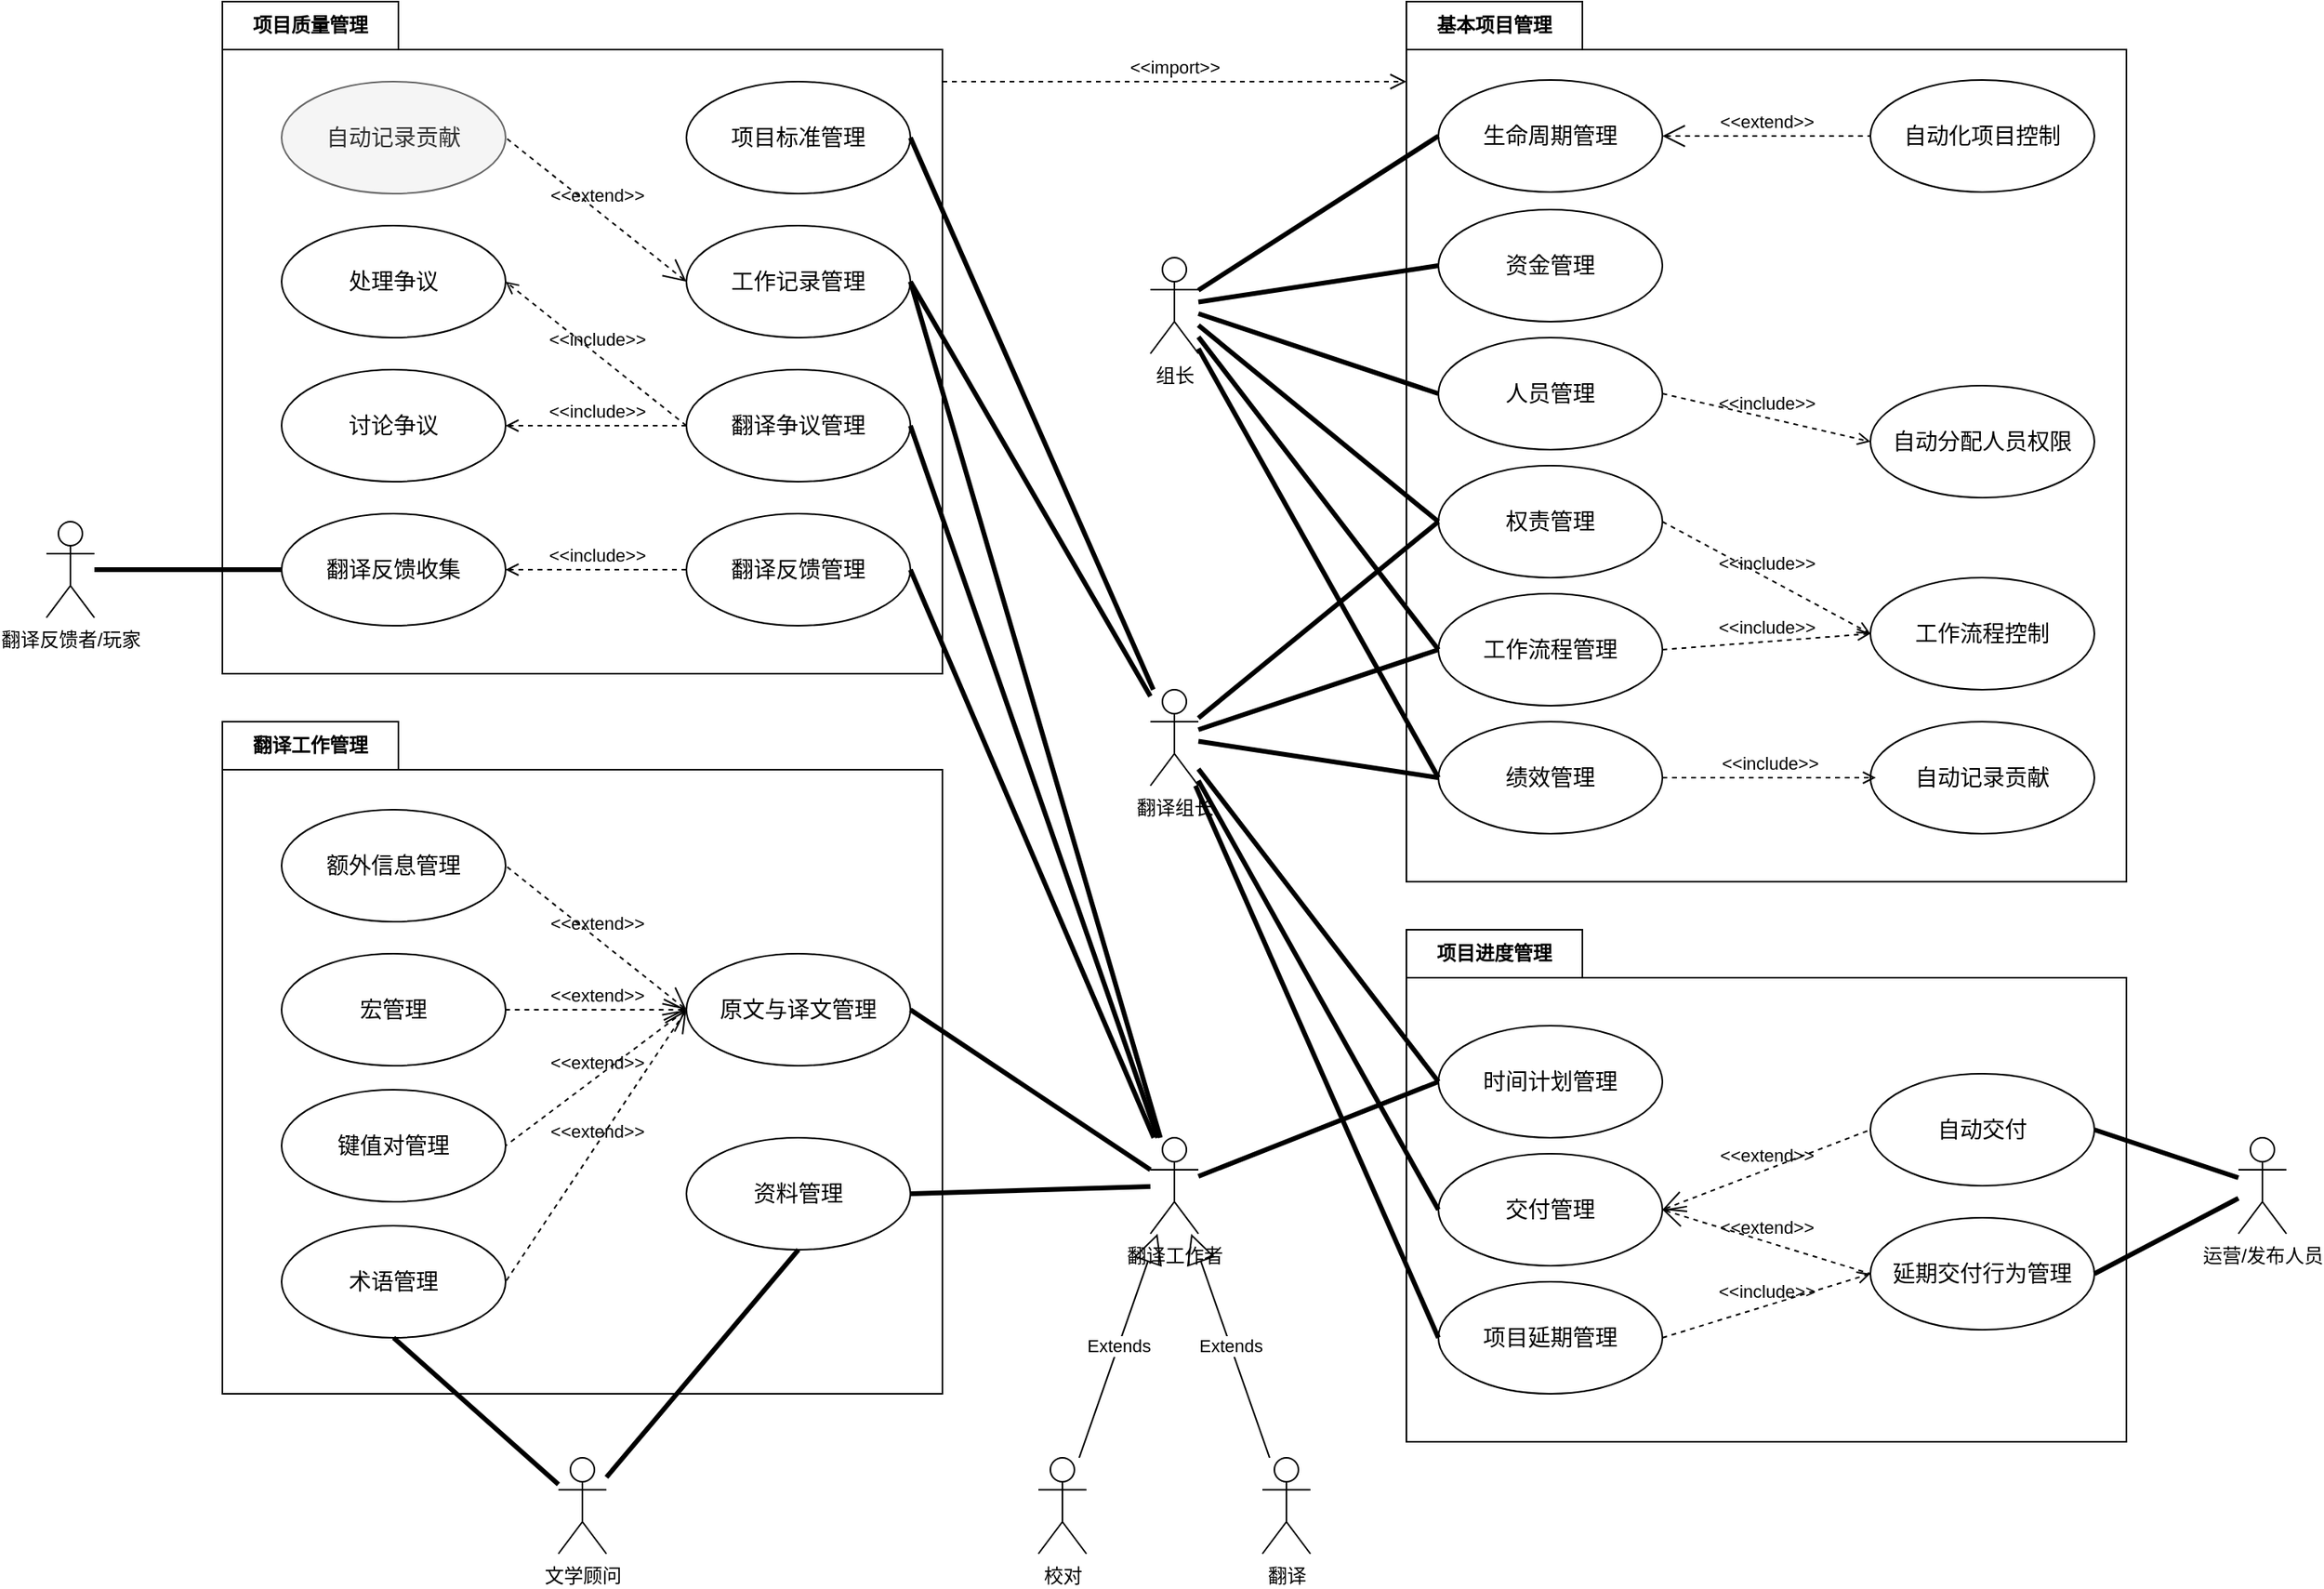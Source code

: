 <mxfile version="24.1.0" type="github">
  <diagram name="第 1 页" id="XMCmuNNpwi6yQyDi8KN_">
    <mxGraphModel dx="3267" dy="1301" grid="1" gridSize="10" guides="1" tooltips="1" connect="1" arrows="1" fold="1" page="1" pageScale="1" pageWidth="827" pageHeight="1169" math="0" shadow="0">
      <root>
        <mxCell id="0" />
        <mxCell id="1" parent="0" />
        <mxCell id="d9nqhnPJKK4CRUgYfxAU-1" value="" style="group" parent="1" vertex="1" connectable="0">
          <mxGeometry x="195" y="80" width="500" height="550" as="geometry" />
        </mxCell>
        <mxCell id="w03qMkmHj91M_tau26hN-21" value="基本项目管理" style="shape=folder;fontStyle=1;tabWidth=110;tabHeight=30;tabPosition=left;html=1;boundedLbl=1;labelInHeader=1;container=0;collapsible=0;whiteSpace=wrap;" parent="d9nqhnPJKK4CRUgYfxAU-1" vertex="1">
          <mxGeometry x="25" width="450" height="550" as="geometry" />
        </mxCell>
        <mxCell id="w03qMkmHj91M_tau26hN-22" value="" style="html=1;strokeColor=none;resizeWidth=1;resizeHeight=1;fillColor=none;part=1;connectable=0;allowArrows=0;deletable=0;whiteSpace=wrap;" parent="d9nqhnPJKK4CRUgYfxAU-1" vertex="1">
          <mxGeometry y="30" width="500" height="441" as="geometry">
            <mxPoint y="30" as="offset" />
          </mxGeometry>
        </mxCell>
        <mxCell id="w03qMkmHj91M_tau26hN-15" value="生命周期管理" style="ellipse;whiteSpace=wrap;html=1;fontSize=14;" parent="d9nqhnPJKK4CRUgYfxAU-1" vertex="1">
          <mxGeometry x="45" y="49" width="140" height="70" as="geometry" />
        </mxCell>
        <mxCell id="w03qMkmHj91M_tau26hN-16" value="工作流程管理" style="ellipse;whiteSpace=wrap;html=1;fontSize=14;" parent="d9nqhnPJKK4CRUgYfxAU-1" vertex="1">
          <mxGeometry x="45" y="370" width="140" height="70" as="geometry" />
        </mxCell>
        <mxCell id="w03qMkmHj91M_tau26hN-17" value="人员管理" style="ellipse;whiteSpace=wrap;html=1;fontSize=14;" parent="d9nqhnPJKK4CRUgYfxAU-1" vertex="1">
          <mxGeometry x="45" y="210" width="140" height="70" as="geometry" />
        </mxCell>
        <mxCell id="w03qMkmHj91M_tau26hN-18" value="权责管理" style="ellipse;whiteSpace=wrap;html=1;fontSize=14;" parent="d9nqhnPJKK4CRUgYfxAU-1" vertex="1">
          <mxGeometry x="45" y="290" width="140" height="70" as="geometry" />
        </mxCell>
        <mxCell id="w03qMkmHj91M_tau26hN-19" value="绩效管理" style="ellipse;whiteSpace=wrap;html=1;fontSize=14;" parent="d9nqhnPJKK4CRUgYfxAU-1" vertex="1">
          <mxGeometry x="45" y="450" width="140" height="70" as="geometry" />
        </mxCell>
        <mxCell id="w03qMkmHj91M_tau26hN-20" value="资金管理" style="ellipse;whiteSpace=wrap;html=1;fontSize=14;" parent="d9nqhnPJKK4CRUgYfxAU-1" vertex="1">
          <mxGeometry x="45" y="130" width="140" height="70" as="geometry" />
        </mxCell>
        <mxCell id="w03qMkmHj91M_tau26hN-41" value="&lt;font style=&quot;font-size: 14px;&quot;&gt;自动分配人员权限&lt;/font&gt;" style="ellipse;whiteSpace=wrap;html=1;" parent="d9nqhnPJKK4CRUgYfxAU-1" vertex="1">
          <mxGeometry x="315" y="240" width="140" height="70" as="geometry" />
        </mxCell>
        <mxCell id="w03qMkmHj91M_tau26hN-42" value="&lt;font style=&quot;font-size: 14px;&quot;&gt;工作流程控制&lt;/font&gt;" style="ellipse;whiteSpace=wrap;html=1;" parent="d9nqhnPJKK4CRUgYfxAU-1" vertex="1">
          <mxGeometry x="315" y="360" width="140" height="70" as="geometry" />
        </mxCell>
        <mxCell id="w03qMkmHj91M_tau26hN-43" value="&lt;font style=&quot;font-size: 14px;&quot;&gt;自动记录贡献&lt;/font&gt;" style="ellipse;whiteSpace=wrap;html=1;" parent="d9nqhnPJKK4CRUgYfxAU-1" vertex="1">
          <mxGeometry x="315" y="450" width="140" height="70" as="geometry" />
        </mxCell>
        <mxCell id="w03qMkmHj91M_tau26hN-45" value="&amp;lt;&amp;lt;include&amp;gt;&amp;gt;" style="html=1;verticalAlign=bottom;labelBackgroundColor=none;endArrow=open;endFill=0;dashed=1;rounded=0;exitX=1;exitY=0.5;exitDx=0;exitDy=0;entryX=0;entryY=0.5;entryDx=0;entryDy=0;" parent="d9nqhnPJKK4CRUgYfxAU-1" source="w03qMkmHj91M_tau26hN-17" target="w03qMkmHj91M_tau26hN-41" edge="1">
          <mxGeometry width="160" relative="1" as="geometry">
            <mxPoint x="225" y="230" as="sourcePoint" />
            <mxPoint x="385" y="230" as="targetPoint" />
          </mxGeometry>
        </mxCell>
        <mxCell id="w03qMkmHj91M_tau26hN-46" value="&amp;lt;&amp;lt;include&amp;gt;&amp;gt;" style="html=1;verticalAlign=bottom;labelBackgroundColor=none;endArrow=open;endFill=0;dashed=1;rounded=0;exitX=1;exitY=0.5;exitDx=0;exitDy=0;entryX=0;entryY=0.5;entryDx=0;entryDy=0;" parent="d9nqhnPJKK4CRUgYfxAU-1" source="w03qMkmHj91M_tau26hN-18" target="w03qMkmHj91M_tau26hN-42" edge="1">
          <mxGeometry width="160" relative="1" as="geometry">
            <mxPoint x="-45" y="530" as="sourcePoint" />
            <mxPoint x="85" y="560" as="targetPoint" />
          </mxGeometry>
        </mxCell>
        <mxCell id="w03qMkmHj91M_tau26hN-47" value="&amp;lt;&amp;lt;include&amp;gt;&amp;gt;" style="html=1;verticalAlign=bottom;labelBackgroundColor=none;endArrow=open;endFill=0;dashed=1;rounded=0;exitX=1;exitY=0.5;exitDx=0;exitDy=0;entryX=0;entryY=0.5;entryDx=0;entryDy=0;" parent="d9nqhnPJKK4CRUgYfxAU-1" source="w03qMkmHj91M_tau26hN-16" target="w03qMkmHj91M_tau26hN-42" edge="1">
          <mxGeometry width="160" relative="1" as="geometry">
            <mxPoint x="185" y="400" as="sourcePoint" />
            <mxPoint x="315" y="400" as="targetPoint" />
          </mxGeometry>
        </mxCell>
        <mxCell id="w03qMkmHj91M_tau26hN-49" value="&amp;lt;&amp;lt;include&amp;gt;&amp;gt;" style="html=1;verticalAlign=bottom;labelBackgroundColor=none;endArrow=open;endFill=0;dashed=1;rounded=0;exitX=1;exitY=0.5;exitDx=0;exitDy=0;entryX=0;entryY=0.5;entryDx=0;entryDy=0;" parent="d9nqhnPJKK4CRUgYfxAU-1" source="w03qMkmHj91M_tau26hN-19" edge="1">
          <mxGeometry width="160" relative="1" as="geometry">
            <mxPoint x="185" y="485" as="sourcePoint" />
            <mxPoint x="318.417" y="485" as="targetPoint" />
          </mxGeometry>
        </mxCell>
        <mxCell id="w03qMkmHj91M_tau26hN-51" value="&lt;font style=&quot;font-size: 14px;&quot;&gt;自动化项目控制&lt;/font&gt;" style="ellipse;whiteSpace=wrap;html=1;" parent="d9nqhnPJKK4CRUgYfxAU-1" vertex="1">
          <mxGeometry x="315" y="49" width="140" height="70" as="geometry" />
        </mxCell>
        <mxCell id="w03qMkmHj91M_tau26hN-52" value="&amp;lt;&amp;lt;extend&amp;gt;&amp;gt;" style="edgeStyle=none;html=1;startArrow=open;endArrow=none;startSize=12;verticalAlign=bottom;dashed=1;labelBackgroundColor=none;rounded=0;entryX=0;entryY=0.5;entryDx=0;entryDy=0;exitX=1;exitY=0.5;exitDx=0;exitDy=0;" parent="d9nqhnPJKK4CRUgYfxAU-1" source="w03qMkmHj91M_tau26hN-15" target="w03qMkmHj91M_tau26hN-51" edge="1">
          <mxGeometry width="160" relative="1" as="geometry">
            <mxPoint x="555" y="120" as="sourcePoint" />
            <mxPoint x="715" y="120" as="targetPoint" />
          </mxGeometry>
        </mxCell>
        <mxCell id="w03qMkmHj91M_tau26hN-1" value="组长" style="shape=umlActor;verticalLabelPosition=bottom;verticalAlign=top;html=1;" parent="1" vertex="1">
          <mxGeometry x="60" y="240" width="30" height="60" as="geometry" />
        </mxCell>
        <mxCell id="w03qMkmHj91M_tau26hN-27" value="" style="endArrow=none;startArrow=none;endFill=0;startFill=0;endSize=8;html=1;verticalAlign=bottom;labelBackgroundColor=none;strokeWidth=3;rounded=0;entryX=0;entryY=0.5;entryDx=0;entryDy=0;" parent="1" source="w03qMkmHj91M_tau26hN-1" target="w03qMkmHj91M_tau26hN-15" edge="1">
          <mxGeometry width="160" relative="1" as="geometry">
            <mxPoint x="70" y="380" as="sourcePoint" />
            <mxPoint x="230" y="380" as="targetPoint" />
          </mxGeometry>
        </mxCell>
        <mxCell id="w03qMkmHj91M_tau26hN-28" value="" style="endArrow=none;startArrow=none;endFill=0;startFill=0;endSize=8;html=1;verticalAlign=bottom;labelBackgroundColor=none;strokeWidth=3;rounded=0;entryX=0;entryY=0.5;entryDx=0;entryDy=0;" parent="1" source="w03qMkmHj91M_tau26hN-1" target="w03qMkmHj91M_tau26hN-16" edge="1">
          <mxGeometry width="160" relative="1" as="geometry">
            <mxPoint x="620" y="686" as="sourcePoint" />
            <mxPoint x="690" y="640" as="targetPoint" />
          </mxGeometry>
        </mxCell>
        <mxCell id="w03qMkmHj91M_tau26hN-29" value="" style="endArrow=none;startArrow=none;endFill=0;startFill=0;endSize=8;html=1;verticalAlign=bottom;labelBackgroundColor=none;strokeWidth=3;rounded=0;entryX=0;entryY=0.5;entryDx=0;entryDy=0;" parent="1" source="w03qMkmHj91M_tau26hN-1" target="w03qMkmHj91M_tau26hN-17" edge="1">
          <mxGeometry width="160" relative="1" as="geometry">
            <mxPoint x="620" y="686" as="sourcePoint" />
            <mxPoint x="690" y="640" as="targetPoint" />
          </mxGeometry>
        </mxCell>
        <mxCell id="w03qMkmHj91M_tau26hN-32" value="" style="endArrow=none;startArrow=none;endFill=0;startFill=0;endSize=8;html=1;verticalAlign=bottom;labelBackgroundColor=none;strokeWidth=3;rounded=0;exitX=0;exitY=0.5;exitDx=0;exitDy=0;" parent="1" source="w03qMkmHj91M_tau26hN-18" target="w03qMkmHj91M_tau26hN-1" edge="1">
          <mxGeometry width="160" relative="1" as="geometry">
            <mxPoint x="20" y="666" as="sourcePoint" />
            <mxPoint x="90" y="620" as="targetPoint" />
          </mxGeometry>
        </mxCell>
        <mxCell id="w03qMkmHj91M_tau26hN-33" value="" style="endArrow=none;startArrow=none;endFill=0;startFill=0;endSize=8;html=1;verticalAlign=bottom;labelBackgroundColor=none;strokeWidth=3;rounded=0;exitX=0;exitY=0.5;exitDx=0;exitDy=0;" parent="1" source="w03qMkmHj91M_tau26hN-19" target="w03qMkmHj91M_tau26hN-1" edge="1">
          <mxGeometry width="160" relative="1" as="geometry">
            <mxPoint x="50" y="656" as="sourcePoint" />
            <mxPoint x="120" y="610" as="targetPoint" />
          </mxGeometry>
        </mxCell>
        <mxCell id="w03qMkmHj91M_tau26hN-34" value="" style="endArrow=none;startArrow=none;endFill=0;startFill=0;endSize=8;html=1;verticalAlign=bottom;labelBackgroundColor=none;strokeWidth=3;rounded=0;exitX=0;exitY=0.5;exitDx=0;exitDy=0;" parent="1" source="w03qMkmHj91M_tau26hN-20" target="w03qMkmHj91M_tau26hN-1" edge="1">
          <mxGeometry width="160" relative="1" as="geometry">
            <mxPoint x="20" y="736" as="sourcePoint" />
            <mxPoint x="90" y="690" as="targetPoint" />
          </mxGeometry>
        </mxCell>
        <mxCell id="w03qMkmHj91M_tau26hN-35" value="翻译组长" style="shape=umlActor;html=1;verticalLabelPosition=bottom;verticalAlign=top;align=center;" parent="1" vertex="1">
          <mxGeometry x="60" y="510" width="30" height="60" as="geometry" />
        </mxCell>
        <mxCell id="w03qMkmHj91M_tau26hN-38" value="" style="endArrow=none;startArrow=none;endFill=0;startFill=0;endSize=8;html=1;verticalAlign=bottom;labelBackgroundColor=none;strokeWidth=3;rounded=0;exitX=0;exitY=0.5;exitDx=0;exitDy=0;" parent="1" source="w03qMkmHj91M_tau26hN-16" target="w03qMkmHj91M_tau26hN-35" edge="1">
          <mxGeometry width="160" relative="1" as="geometry">
            <mxPoint x="110" y="660" as="sourcePoint" />
            <mxPoint x="200" y="580" as="targetPoint" />
          </mxGeometry>
        </mxCell>
        <mxCell id="w03qMkmHj91M_tau26hN-39" value="" style="endArrow=none;startArrow=none;endFill=0;startFill=0;endSize=8;html=1;verticalAlign=bottom;labelBackgroundColor=none;strokeWidth=3;rounded=0;exitX=0;exitY=0.5;exitDx=0;exitDy=0;" parent="1" source="w03qMkmHj91M_tau26hN-18" target="w03qMkmHj91M_tau26hN-35" edge="1">
          <mxGeometry width="160" relative="1" as="geometry">
            <mxPoint x="10" y="586" as="sourcePoint" />
            <mxPoint x="80" y="540" as="targetPoint" />
          </mxGeometry>
        </mxCell>
        <mxCell id="w03qMkmHj91M_tau26hN-40" value="" style="endArrow=none;startArrow=none;endFill=0;startFill=0;endSize=8;html=1;verticalAlign=bottom;labelBackgroundColor=none;strokeWidth=3;rounded=0;exitX=0;exitY=0.5;exitDx=0;exitDy=0;" parent="1" source="w03qMkmHj91M_tau26hN-19" target="w03qMkmHj91M_tau26hN-35" edge="1">
          <mxGeometry width="160" relative="1" as="geometry">
            <mxPoint x="50" y="586" as="sourcePoint" />
            <mxPoint x="120" y="540" as="targetPoint" />
          </mxGeometry>
        </mxCell>
        <mxCell id="d9nqhnPJKK4CRUgYfxAU-2" value="项目进度管理" style="shape=folder;fontStyle=1;tabWidth=110;tabHeight=30;tabPosition=left;html=1;boundedLbl=1;labelInHeader=1;container=0;collapsible=0;whiteSpace=wrap;" parent="1" vertex="1">
          <mxGeometry x="220" y="660" width="450" height="320" as="geometry" />
        </mxCell>
        <mxCell id="d9nqhnPJKK4CRUgYfxAU-3" value="翻译工作管理" style="shape=folder;fontStyle=1;tabWidth=110;tabHeight=30;tabPosition=left;html=1;boundedLbl=1;labelInHeader=1;container=0;collapsible=0;whiteSpace=wrap;" parent="1" vertex="1">
          <mxGeometry x="-520" y="530" width="450" height="420" as="geometry" />
        </mxCell>
        <mxCell id="d9nqhnPJKK4CRUgYfxAU-6" value="项目质量管理" style="shape=folder;fontStyle=1;tabWidth=110;tabHeight=30;tabPosition=left;html=1;boundedLbl=1;labelInHeader=1;container=0;collapsible=0;whiteSpace=wrap;" parent="1" vertex="1">
          <mxGeometry x="-520" y="80" width="450" height="420" as="geometry" />
        </mxCell>
        <mxCell id="d9nqhnPJKK4CRUgYfxAU-7" value="&lt;span style=&quot;font-size:10.5pt;mso-bidi-font-size:11.0pt;&lt;br/&gt;font-family:等线;mso-ascii-theme-font:minor-latin;mso-fareast-theme-font:minor-fareast;&lt;br/&gt;mso-hansi-theme-font:minor-latin;mso-bidi-font-family:&amp;quot;Times New Roman&amp;quot;;&lt;br/&gt;mso-bidi-theme-font:minor-bidi;mso-ansi-language:EN-US;mso-fareast-language:&lt;br/&gt;ZH-CN;mso-bidi-language:AR-SA&quot;&gt;时间计划管理&lt;/span&gt;" style="ellipse;whiteSpace=wrap;html=1;" parent="1" vertex="1">
          <mxGeometry x="240" y="720" width="140" height="70" as="geometry" />
        </mxCell>
        <mxCell id="d9nqhnPJKK4CRUgYfxAU-9" value="翻译工作者" style="shape=umlActor;html=1;verticalLabelPosition=bottom;verticalAlign=top;align=center;" parent="1" vertex="1">
          <mxGeometry x="60" y="790" width="30" height="60" as="geometry" />
        </mxCell>
        <mxCell id="d9nqhnPJKK4CRUgYfxAU-11" value="翻译" style="shape=umlActor;html=1;verticalLabelPosition=bottom;verticalAlign=top;align=center;" parent="1" vertex="1">
          <mxGeometry x="130" y="990" width="30" height="60" as="geometry" />
        </mxCell>
        <mxCell id="d9nqhnPJKK4CRUgYfxAU-12" value="校对" style="shape=umlActor;html=1;verticalLabelPosition=bottom;verticalAlign=top;align=center;" parent="1" vertex="1">
          <mxGeometry x="-10" y="990" width="30" height="60" as="geometry" />
        </mxCell>
        <mxCell id="d9nqhnPJKK4CRUgYfxAU-14" value="Extends" style="endArrow=block;endSize=16;endFill=0;html=1;rounded=0;" parent="1" source="d9nqhnPJKK4CRUgYfxAU-11" target="d9nqhnPJKK4CRUgYfxAU-9" edge="1">
          <mxGeometry width="160" relative="1" as="geometry">
            <mxPoint x="30" y="890" as="sourcePoint" />
            <mxPoint x="190" y="890" as="targetPoint" />
          </mxGeometry>
        </mxCell>
        <mxCell id="d9nqhnPJKK4CRUgYfxAU-15" value="Extends" style="endArrow=block;endSize=16;endFill=0;html=1;rounded=0;" parent="1" source="d9nqhnPJKK4CRUgYfxAU-12" target="d9nqhnPJKK4CRUgYfxAU-9" edge="1">
          <mxGeometry width="160" relative="1" as="geometry">
            <mxPoint x="80" y="850" as="sourcePoint" />
            <mxPoint x="240" y="850" as="targetPoint" />
          </mxGeometry>
        </mxCell>
        <mxCell id="d9nqhnPJKK4CRUgYfxAU-17" value="运营/发布人员" style="shape=umlActor;verticalLabelPosition=bottom;verticalAlign=top;html=1;outlineConnect=0;" parent="1" vertex="1">
          <mxGeometry x="740" y="790" width="30" height="60" as="geometry" />
        </mxCell>
        <mxCell id="d9nqhnPJKK4CRUgYfxAU-18" value="&lt;span style=&quot;font-size:10.5pt;mso-bidi-font-size:11.0pt;&lt;br/&gt;font-family:等线;mso-ascii-theme-font:minor-latin;mso-fareast-theme-font:minor-fareast;&lt;br/&gt;mso-hansi-theme-font:minor-latin;mso-bidi-font-family:&amp;quot;Times New Roman&amp;quot;;&lt;br/&gt;mso-bidi-theme-font:minor-bidi;mso-ansi-language:EN-US;mso-fareast-language:&lt;br/&gt;ZH-CN;mso-bidi-language:AR-SA&quot;&gt;交付管理&lt;/span&gt;" style="ellipse;whiteSpace=wrap;html=1;" parent="1" vertex="1">
          <mxGeometry x="240" y="800" width="140" height="70" as="geometry" />
        </mxCell>
        <mxCell id="d9nqhnPJKK4CRUgYfxAU-19" value="&lt;span style=&quot;font-size:10.5pt;mso-bidi-font-size:11.0pt;&lt;br/&gt;font-family:等线;mso-ascii-theme-font:minor-latin;mso-fareast-theme-font:minor-fareast;&lt;br/&gt;mso-hansi-theme-font:minor-latin;mso-bidi-font-family:&amp;quot;Times New Roman&amp;quot;;&lt;br/&gt;mso-bidi-theme-font:minor-bidi;mso-ansi-language:EN-US;mso-fareast-language:&lt;br/&gt;ZH-CN;mso-bidi-language:AR-SA&quot;&gt;项目延期管理&lt;/span&gt;" style="ellipse;whiteSpace=wrap;html=1;" parent="1" vertex="1">
          <mxGeometry x="240" y="880" width="140" height="70" as="geometry" />
        </mxCell>
        <mxCell id="d9nqhnPJKK4CRUgYfxAU-21" value="" style="endArrow=none;startArrow=none;endFill=0;startFill=0;endSize=8;html=1;verticalAlign=bottom;labelBackgroundColor=none;strokeWidth=3;rounded=0;exitX=0;exitY=0.5;exitDx=0;exitDy=0;" parent="1" source="d9nqhnPJKK4CRUgYfxAU-7" target="w03qMkmHj91M_tau26hN-35" edge="1">
          <mxGeometry width="160" relative="1" as="geometry">
            <mxPoint x="120" y="756" as="sourcePoint" />
            <mxPoint x="190" y="710" as="targetPoint" />
          </mxGeometry>
        </mxCell>
        <mxCell id="d9nqhnPJKK4CRUgYfxAU-22" value="" style="endArrow=none;startArrow=none;endFill=0;startFill=0;endSize=8;html=1;verticalAlign=bottom;labelBackgroundColor=none;strokeWidth=3;rounded=0;exitX=0;exitY=0.5;exitDx=0;exitDy=0;" parent="1" source="d9nqhnPJKK4CRUgYfxAU-18" target="w03qMkmHj91M_tau26hN-35" edge="1">
          <mxGeometry width="160" relative="1" as="geometry">
            <mxPoint x="-30" y="696" as="sourcePoint" />
            <mxPoint x="40" y="650" as="targetPoint" />
          </mxGeometry>
        </mxCell>
        <mxCell id="d9nqhnPJKK4CRUgYfxAU-23" value="" style="endArrow=none;startArrow=none;endFill=0;startFill=0;endSize=8;html=1;verticalAlign=bottom;labelBackgroundColor=none;strokeWidth=3;rounded=0;exitX=0;exitY=0.5;exitDx=0;exitDy=0;" parent="1" source="d9nqhnPJKK4CRUgYfxAU-19" target="w03qMkmHj91M_tau26hN-35" edge="1">
          <mxGeometry width="160" relative="1" as="geometry">
            <mxPoint x="40" y="766" as="sourcePoint" />
            <mxPoint x="110" y="720" as="targetPoint" />
          </mxGeometry>
        </mxCell>
        <mxCell id="d9nqhnPJKK4CRUgYfxAU-25" value="&lt;font style=&quot;font-size: 14px;&quot;&gt;自动交付&lt;/font&gt;" style="ellipse;whiteSpace=wrap;html=1;strokeColor=default;align=center;verticalAlign=middle;fontFamily=Helvetica;fontSize=12;fontColor=default;fillColor=default;" parent="1" vertex="1">
          <mxGeometry x="510" y="750" width="140" height="70" as="geometry" />
        </mxCell>
        <mxCell id="d9nqhnPJKK4CRUgYfxAU-26" value="&lt;font style=&quot;font-size: 14px;&quot;&gt;延期交付行为管理&lt;/font&gt;" style="ellipse;whiteSpace=wrap;html=1;" parent="1" vertex="1">
          <mxGeometry x="510" y="840" width="140" height="70" as="geometry" />
        </mxCell>
        <mxCell id="d9nqhnPJKK4CRUgYfxAU-28" value="" style="endArrow=none;startArrow=none;endFill=0;startFill=0;endSize=8;html=1;verticalAlign=bottom;labelBackgroundColor=none;strokeWidth=3;rounded=0;exitX=1;exitY=0.5;exitDx=0;exitDy=0;" parent="1" source="d9nqhnPJKK4CRUgYfxAU-25" target="d9nqhnPJKK4CRUgYfxAU-17" edge="1">
          <mxGeometry width="160" relative="1" as="geometry">
            <mxPoint x="710" y="766" as="sourcePoint" />
            <mxPoint x="780" y="720" as="targetPoint" />
          </mxGeometry>
        </mxCell>
        <mxCell id="d9nqhnPJKK4CRUgYfxAU-29" value="" style="endArrow=none;startArrow=none;endFill=0;startFill=0;endSize=8;html=1;verticalAlign=bottom;labelBackgroundColor=none;strokeWidth=3;rounded=0;exitX=1;exitY=0.5;exitDx=0;exitDy=0;" parent="1" source="d9nqhnPJKK4CRUgYfxAU-26" target="d9nqhnPJKK4CRUgYfxAU-17" edge="1">
          <mxGeometry width="160" relative="1" as="geometry">
            <mxPoint x="730" y="966" as="sourcePoint" />
            <mxPoint x="800" y="920" as="targetPoint" />
          </mxGeometry>
        </mxCell>
        <mxCell id="d9nqhnPJKK4CRUgYfxAU-30" value="&amp;lt;&amp;lt;extend&amp;gt;&amp;gt;" style="edgeStyle=none;html=1;startArrow=open;endArrow=none;startSize=12;verticalAlign=bottom;dashed=1;labelBackgroundColor=none;rounded=0;entryX=0;entryY=0.5;entryDx=0;entryDy=0;exitX=1;exitY=0.5;exitDx=0;exitDy=0;" parent="1" source="d9nqhnPJKK4CRUgYfxAU-18" target="d9nqhnPJKK4CRUgYfxAU-25" edge="1">
          <mxGeometry width="160" relative="1" as="geometry">
            <mxPoint x="430.0" y="780" as="sourcePoint" />
            <mxPoint x="560.0" y="780" as="targetPoint" />
          </mxGeometry>
        </mxCell>
        <mxCell id="d9nqhnPJKK4CRUgYfxAU-31" value="&amp;lt;&amp;lt;extend&amp;gt;&amp;gt;" style="edgeStyle=none;html=1;startArrow=open;endArrow=none;startSize=12;verticalAlign=bottom;dashed=1;labelBackgroundColor=none;rounded=0;entryX=0;entryY=0.5;entryDx=0;entryDy=0;exitX=1;exitY=0.5;exitDx=0;exitDy=0;" parent="1" source="d9nqhnPJKK4CRUgYfxAU-18" target="d9nqhnPJKK4CRUgYfxAU-26" edge="1">
          <mxGeometry width="160" relative="1" as="geometry">
            <mxPoint x="370.0" y="880" as="sourcePoint" />
            <mxPoint x="500.0" y="880" as="targetPoint" />
          </mxGeometry>
        </mxCell>
        <mxCell id="d9nqhnPJKK4CRUgYfxAU-33" value="&amp;lt;&amp;lt;include&amp;gt;&amp;gt;" style="html=1;verticalAlign=bottom;labelBackgroundColor=none;endArrow=open;endFill=0;dashed=1;rounded=0;exitX=1;exitY=0.5;exitDx=0;exitDy=0;entryX=0;entryY=0.5;entryDx=0;entryDy=0;" parent="1" source="d9nqhnPJKK4CRUgYfxAU-19" target="d9nqhnPJKK4CRUgYfxAU-26" edge="1">
          <mxGeometry width="160" relative="1" as="geometry">
            <mxPoint x="400" y="910" as="sourcePoint" />
            <mxPoint x="530" y="940" as="targetPoint" />
          </mxGeometry>
        </mxCell>
        <mxCell id="d9nqhnPJKK4CRUgYfxAU-34" value="" style="endArrow=none;startArrow=none;endFill=0;startFill=0;endSize=8;html=1;verticalAlign=bottom;labelBackgroundColor=none;strokeWidth=3;rounded=0;entryX=0;entryY=0.5;entryDx=0;entryDy=0;" parent="1" source="d9nqhnPJKK4CRUgYfxAU-9" target="d9nqhnPJKK4CRUgYfxAU-7" edge="1">
          <mxGeometry width="160" relative="1" as="geometry">
            <mxPoint x="150" y="876" as="sourcePoint" />
            <mxPoint x="220" y="830" as="targetPoint" />
          </mxGeometry>
        </mxCell>
        <mxCell id="d9nqhnPJKK4CRUgYfxAU-35" value="翻译反馈管理" style="ellipse;whiteSpace=wrap;html=1;fontSize=14;" parent="1" vertex="1">
          <mxGeometry x="-230" y="400" width="140" height="70" as="geometry" />
        </mxCell>
        <mxCell id="d9nqhnPJKK4CRUgYfxAU-36" value="工作记录管理" style="ellipse;whiteSpace=wrap;html=1;fontSize=14;" parent="1" vertex="1">
          <mxGeometry x="-230" y="220" width="140" height="70" as="geometry" />
        </mxCell>
        <mxCell id="d9nqhnPJKK4CRUgYfxAU-37" value="翻译争议管理" style="ellipse;whiteSpace=wrap;html=1;fontSize=14;" parent="1" vertex="1">
          <mxGeometry x="-230" y="310" width="140" height="70" as="geometry" />
        </mxCell>
        <mxCell id="d9nqhnPJKK4CRUgYfxAU-38" value="项目标准管理" style="ellipse;whiteSpace=wrap;html=1;fontSize=14;" parent="1" vertex="1">
          <mxGeometry x="-230" y="130" width="140" height="70" as="geometry" />
        </mxCell>
        <mxCell id="d9nqhnPJKK4CRUgYfxAU-39" value="翻译反馈收集" style="ellipse;whiteSpace=wrap;html=1;fontSize=14;" parent="1" vertex="1">
          <mxGeometry x="-483" y="400" width="140" height="70" as="geometry" />
        </mxCell>
        <mxCell id="d9nqhnPJKK4CRUgYfxAU-40" value="" style="endArrow=none;startArrow=none;endFill=0;startFill=0;endSize=8;html=1;verticalAlign=bottom;labelBackgroundColor=none;strokeWidth=3;rounded=0;exitX=1;exitY=0.5;exitDx=0;exitDy=0;" parent="1" source="d9nqhnPJKK4CRUgYfxAU-38" target="w03qMkmHj91M_tau26hN-35" edge="1">
          <mxGeometry width="160" relative="1" as="geometry">
            <mxPoint y="396" as="sourcePoint" />
            <mxPoint x="70" y="350" as="targetPoint" />
          </mxGeometry>
        </mxCell>
        <mxCell id="d9nqhnPJKK4CRUgYfxAU-41" value="" style="endArrow=none;startArrow=none;endFill=0;startFill=0;endSize=8;html=1;verticalAlign=bottom;labelBackgroundColor=none;strokeWidth=3;rounded=0;entryX=1;entryY=0.5;entryDx=0;entryDy=0;" parent="1" source="w03qMkmHj91M_tau26hN-35" target="d9nqhnPJKK4CRUgYfxAU-36" edge="1">
          <mxGeometry width="160" relative="1" as="geometry">
            <mxPoint x="-190" y="656" as="sourcePoint" />
            <mxPoint x="-120" y="610" as="targetPoint" />
          </mxGeometry>
        </mxCell>
        <mxCell id="d9nqhnPJKK4CRUgYfxAU-42" value="" style="endArrow=none;startArrow=none;endFill=0;startFill=0;endSize=8;html=1;verticalAlign=bottom;labelBackgroundColor=none;strokeWidth=3;rounded=0;entryX=1;entryY=0.5;entryDx=0;entryDy=0;" parent="1" source="d9nqhnPJKK4CRUgYfxAU-9" target="d9nqhnPJKK4CRUgYfxAU-36" edge="1">
          <mxGeometry width="160" relative="1" as="geometry">
            <mxPoint x="10" y="666" as="sourcePoint" />
            <mxPoint x="80" y="620" as="targetPoint" />
          </mxGeometry>
        </mxCell>
        <mxCell id="d9nqhnPJKK4CRUgYfxAU-43" value="" style="endArrow=none;startArrow=none;endFill=0;startFill=0;endSize=8;html=1;verticalAlign=bottom;labelBackgroundColor=none;strokeWidth=3;rounded=0;entryX=1;entryY=0.5;entryDx=0;entryDy=0;" parent="1" source="d9nqhnPJKK4CRUgYfxAU-9" target="d9nqhnPJKK4CRUgYfxAU-35" edge="1">
          <mxGeometry width="160" relative="1" as="geometry">
            <mxPoint x="-160" y="584.5" as="sourcePoint" />
            <mxPoint x="-90" y="538.5" as="targetPoint" />
          </mxGeometry>
        </mxCell>
        <mxCell id="d9nqhnPJKK4CRUgYfxAU-44" value="讨论争议" style="ellipse;whiteSpace=wrap;html=1;fontSize=14;" parent="1" vertex="1">
          <mxGeometry x="-483" y="310" width="140" height="70" as="geometry" />
        </mxCell>
        <mxCell id="d9nqhnPJKK4CRUgYfxAU-45" value="处理争议" style="ellipse;whiteSpace=wrap;html=1;fontSize=14;" parent="1" vertex="1">
          <mxGeometry x="-483" y="220" width="140" height="70" as="geometry" />
        </mxCell>
        <mxCell id="d9nqhnPJKK4CRUgYfxAU-46" value="翻译反馈者/玩家" style="shape=umlActor;verticalLabelPosition=bottom;verticalAlign=top;html=1;outlineConnect=0;" parent="1" vertex="1">
          <mxGeometry x="-630" y="405" width="30" height="60" as="geometry" />
        </mxCell>
        <mxCell id="d9nqhnPJKK4CRUgYfxAU-47" value="" style="endArrow=none;startArrow=none;endFill=0;startFill=0;endSize=8;html=1;verticalAlign=bottom;labelBackgroundColor=none;strokeWidth=3;rounded=0;entryX=1;entryY=0.5;entryDx=0;entryDy=0;" parent="1" source="d9nqhnPJKK4CRUgYfxAU-9" target="d9nqhnPJKK4CRUgYfxAU-37" edge="1">
          <mxGeometry width="160" relative="1" as="geometry">
            <mxPoint x="-400" y="596" as="sourcePoint" />
            <mxPoint x="-330" y="550" as="targetPoint" />
          </mxGeometry>
        </mxCell>
        <mxCell id="d9nqhnPJKK4CRUgYfxAU-49" value="&amp;lt;&amp;lt;include&amp;gt;&amp;gt;" style="html=1;verticalAlign=bottom;labelBackgroundColor=none;endArrow=open;endFill=0;dashed=1;rounded=0;exitX=0;exitY=0.5;exitDx=0;exitDy=0;entryX=1;entryY=0.5;entryDx=0;entryDy=0;" parent="1" source="d9nqhnPJKK4CRUgYfxAU-35" target="d9nqhnPJKK4CRUgYfxAU-39" edge="1">
          <mxGeometry width="160" relative="1" as="geometry">
            <mxPoint x="-350" y="570" as="sourcePoint" />
            <mxPoint x="-220" y="600" as="targetPoint" />
          </mxGeometry>
        </mxCell>
        <mxCell id="d9nqhnPJKK4CRUgYfxAU-50" value="" style="endArrow=none;startArrow=none;endFill=0;startFill=0;endSize=8;html=1;verticalAlign=bottom;labelBackgroundColor=none;strokeWidth=3;rounded=0;exitX=0;exitY=0.5;exitDx=0;exitDy=0;" parent="1" source="d9nqhnPJKK4CRUgYfxAU-39" target="d9nqhnPJKK4CRUgYfxAU-46" edge="1">
          <mxGeometry width="160" relative="1" as="geometry">
            <mxPoint x="-690" y="566" as="sourcePoint" />
            <mxPoint x="-620" y="520" as="targetPoint" />
          </mxGeometry>
        </mxCell>
        <mxCell id="d9nqhnPJKK4CRUgYfxAU-51" value="&amp;lt;&amp;lt;include&amp;gt;&amp;gt;" style="html=1;verticalAlign=bottom;labelBackgroundColor=none;endArrow=open;endFill=0;dashed=1;rounded=0;exitX=0;exitY=0.5;exitDx=0;exitDy=0;entryX=1;entryY=0.5;entryDx=0;entryDy=0;" parent="1" source="d9nqhnPJKK4CRUgYfxAU-37" target="d9nqhnPJKK4CRUgYfxAU-44" edge="1">
          <mxGeometry width="160" relative="1" as="geometry">
            <mxPoint x="-270" y="360" as="sourcePoint" />
            <mxPoint x="-140" y="390" as="targetPoint" />
          </mxGeometry>
        </mxCell>
        <mxCell id="d9nqhnPJKK4CRUgYfxAU-53" value="&amp;lt;&amp;lt;include&amp;gt;&amp;gt;" style="html=1;verticalAlign=bottom;labelBackgroundColor=none;endArrow=open;endFill=0;dashed=1;rounded=0;exitX=0;exitY=0.5;exitDx=0;exitDy=0;entryX=1;entryY=0.5;entryDx=0;entryDy=0;" parent="1" source="d9nqhnPJKK4CRUgYfxAU-37" target="d9nqhnPJKK4CRUgYfxAU-45" edge="1">
          <mxGeometry width="160" relative="1" as="geometry">
            <mxPoint x="-290" y="290" as="sourcePoint" />
            <mxPoint x="-160" y="320" as="targetPoint" />
          </mxGeometry>
        </mxCell>
        <mxCell id="d9nqhnPJKK4CRUgYfxAU-54" value="&amp;lt;&amp;lt;import&amp;gt;&amp;gt;" style="endArrow=open;startArrow=none;endFill=0;startFill=0;endSize=8;html=1;verticalAlign=bottom;dashed=1;labelBackgroundColor=none;rounded=0;" parent="1" edge="1">
          <mxGeometry width="160" relative="1" as="geometry">
            <mxPoint x="-70" y="130" as="sourcePoint" />
            <mxPoint x="220" y="130" as="targetPoint" />
          </mxGeometry>
        </mxCell>
        <mxCell id="d9nqhnPJKK4CRUgYfxAU-55" value="自动记录贡献" style="ellipse;whiteSpace=wrap;html=1;fontSize=14;fillColor=#f5f5f5;fontColor=#333333;strokeColor=#666666;" parent="1" vertex="1">
          <mxGeometry x="-483" y="130" width="140" height="70" as="geometry" />
        </mxCell>
        <mxCell id="d9nqhnPJKK4CRUgYfxAU-56" value="&amp;lt;&amp;lt;extend&amp;gt;&amp;gt;" style="edgeStyle=none;html=1;startArrow=open;endArrow=none;startSize=12;verticalAlign=bottom;dashed=1;labelBackgroundColor=none;rounded=0;entryX=1;entryY=0.5;entryDx=0;entryDy=0;exitX=0;exitY=0.5;exitDx=0;exitDy=0;" parent="1" source="d9nqhnPJKK4CRUgYfxAU-36" target="d9nqhnPJKK4CRUgYfxAU-55" edge="1">
          <mxGeometry width="160" relative="1" as="geometry">
            <mxPoint x="-700.0" y="280" as="sourcePoint" />
            <mxPoint x="-570.0" y="280" as="targetPoint" />
          </mxGeometry>
        </mxCell>
        <mxCell id="d9nqhnPJKK4CRUgYfxAU-57" value="原文与译文管理" style="ellipse;whiteSpace=wrap;html=1;fontSize=14;" parent="1" vertex="1">
          <mxGeometry x="-230" y="675" width="140" height="70" as="geometry" />
        </mxCell>
        <mxCell id="d9nqhnPJKK4CRUgYfxAU-58" value="额外信息管理" style="ellipse;whiteSpace=wrap;html=1;fontSize=14;" parent="1" vertex="1">
          <mxGeometry x="-483" y="585" width="140" height="70" as="geometry" />
        </mxCell>
        <mxCell id="d9nqhnPJKK4CRUgYfxAU-59" value="宏管理" style="ellipse;whiteSpace=wrap;html=1;fontSize=14;" parent="1" vertex="1">
          <mxGeometry x="-483" y="675" width="140" height="70" as="geometry" />
        </mxCell>
        <mxCell id="d9nqhnPJKK4CRUgYfxAU-60" value="术语管理" style="ellipse;whiteSpace=wrap;html=1;fontSize=14;" parent="1" vertex="1">
          <mxGeometry x="-483" y="845" width="140" height="70" as="geometry" />
        </mxCell>
        <mxCell id="d9nqhnPJKK4CRUgYfxAU-61" value="资料管理" style="ellipse;whiteSpace=wrap;html=1;fontSize=14;" parent="1" vertex="1">
          <mxGeometry x="-230" y="790" width="140" height="70" as="geometry" />
        </mxCell>
        <mxCell id="d9nqhnPJKK4CRUgYfxAU-62" value="键值对管理" style="ellipse;whiteSpace=wrap;html=1;fontSize=14;" parent="1" vertex="1">
          <mxGeometry x="-483" y="760" width="140" height="70" as="geometry" />
        </mxCell>
        <mxCell id="d9nqhnPJKK4CRUgYfxAU-63" value="文学顾问" style="shape=umlActor;verticalLabelPosition=bottom;verticalAlign=top;html=1;outlineConnect=0;" parent="1" vertex="1">
          <mxGeometry x="-310" y="990" width="30" height="60" as="geometry" />
        </mxCell>
        <mxCell id="d9nqhnPJKK4CRUgYfxAU-64" value="" style="endArrow=none;startArrow=none;endFill=0;startFill=0;endSize=8;html=1;verticalAlign=bottom;labelBackgroundColor=none;strokeWidth=3;rounded=0;exitX=1;exitY=0.5;exitDx=0;exitDy=0;" parent="1" source="d9nqhnPJKK4CRUgYfxAU-57" target="d9nqhnPJKK4CRUgYfxAU-9" edge="1">
          <mxGeometry width="160" relative="1" as="geometry">
            <mxPoint x="-60" y="856" as="sourcePoint" />
            <mxPoint x="10" y="810" as="targetPoint" />
          </mxGeometry>
        </mxCell>
        <mxCell id="d9nqhnPJKK4CRUgYfxAU-65" value="" style="endArrow=none;startArrow=none;endFill=0;startFill=0;endSize=8;html=1;verticalAlign=bottom;labelBackgroundColor=none;strokeWidth=3;rounded=0;exitX=1;exitY=0.5;exitDx=0;exitDy=0;" parent="1" source="d9nqhnPJKK4CRUgYfxAU-61" target="d9nqhnPJKK4CRUgYfxAU-9" edge="1">
          <mxGeometry width="160" relative="1" as="geometry">
            <mxPoint x="-40" y="866" as="sourcePoint" />
            <mxPoint x="30" y="820" as="targetPoint" />
          </mxGeometry>
        </mxCell>
        <mxCell id="d9nqhnPJKK4CRUgYfxAU-66" value="" style="endArrow=none;startArrow=none;endFill=0;startFill=0;endSize=8;html=1;verticalAlign=bottom;labelBackgroundColor=none;strokeWidth=3;rounded=0;entryX=0.5;entryY=1;entryDx=0;entryDy=0;" parent="1" source="d9nqhnPJKK4CRUgYfxAU-63" target="d9nqhnPJKK4CRUgYfxAU-60" edge="1">
          <mxGeometry width="160" relative="1" as="geometry">
            <mxPoint x="-340" y="716" as="sourcePoint" />
            <mxPoint x="-270" y="670" as="targetPoint" />
          </mxGeometry>
        </mxCell>
        <mxCell id="d9nqhnPJKK4CRUgYfxAU-67" value="" style="endArrow=none;startArrow=none;endFill=0;startFill=0;endSize=8;html=1;verticalAlign=bottom;labelBackgroundColor=none;strokeWidth=3;rounded=0;entryX=0.5;entryY=1;entryDx=0;entryDy=0;" parent="1" source="d9nqhnPJKK4CRUgYfxAU-63" target="d9nqhnPJKK4CRUgYfxAU-61" edge="1">
          <mxGeometry width="160" relative="1" as="geometry">
            <mxPoint x="-160" y="1086" as="sourcePoint" />
            <mxPoint x="-90" y="1040" as="targetPoint" />
          </mxGeometry>
        </mxCell>
        <mxCell id="d9nqhnPJKK4CRUgYfxAU-68" value="&amp;lt;&amp;lt;extend&amp;gt;&amp;gt;" style="edgeStyle=none;html=1;startArrow=open;endArrow=none;startSize=12;verticalAlign=bottom;dashed=1;labelBackgroundColor=none;rounded=0;entryX=1;entryY=0.5;entryDx=0;entryDy=0;exitX=0;exitY=0.5;exitDx=0;exitDy=0;" parent="1" source="d9nqhnPJKK4CRUgYfxAU-57" target="d9nqhnPJKK4CRUgYfxAU-58" edge="1">
          <mxGeometry width="160" relative="1" as="geometry">
            <mxPoint x="-360.0" y="630" as="sourcePoint" />
            <mxPoint x="-230.0" y="630" as="targetPoint" />
          </mxGeometry>
        </mxCell>
        <mxCell id="d9nqhnPJKK4CRUgYfxAU-69" value="&amp;lt;&amp;lt;extend&amp;gt;&amp;gt;" style="edgeStyle=none;html=1;startArrow=open;endArrow=none;startSize=12;verticalAlign=bottom;dashed=1;labelBackgroundColor=none;rounded=0;entryX=1;entryY=0.5;entryDx=0;entryDy=0;" parent="1" target="d9nqhnPJKK4CRUgYfxAU-62" edge="1">
          <mxGeometry width="160" relative="1" as="geometry">
            <mxPoint x="-230" y="710" as="sourcePoint" />
            <mxPoint x="-680.0" y="600" as="targetPoint" />
          </mxGeometry>
        </mxCell>
        <mxCell id="d9nqhnPJKK4CRUgYfxAU-70" value="&amp;lt;&amp;lt;extend&amp;gt;&amp;gt;" style="edgeStyle=none;html=1;startArrow=open;endArrow=none;startSize=12;verticalAlign=bottom;dashed=1;labelBackgroundColor=none;rounded=0;entryX=1;entryY=0.5;entryDx=0;entryDy=0;" parent="1" source="d9nqhnPJKK4CRUgYfxAU-57" target="d9nqhnPJKK4CRUgYfxAU-59" edge="1">
          <mxGeometry width="160" relative="1" as="geometry">
            <mxPoint x="-780.0" y="730" as="sourcePoint" />
            <mxPoint x="-650.0" y="730" as="targetPoint" />
          </mxGeometry>
        </mxCell>
        <mxCell id="d9nqhnPJKK4CRUgYfxAU-72" value="&amp;lt;&amp;lt;extend&amp;gt;&amp;gt;" style="edgeStyle=none;html=1;startArrow=open;endArrow=none;startSize=12;verticalAlign=bottom;dashed=1;labelBackgroundColor=none;rounded=0;entryX=1;entryY=0.5;entryDx=0;entryDy=0;exitX=0;exitY=0.5;exitDx=0;exitDy=0;" parent="1" source="d9nqhnPJKK4CRUgYfxAU-57" target="d9nqhnPJKK4CRUgYfxAU-60" edge="1">
          <mxGeometry width="160" relative="1" as="geometry">
            <mxPoint x="-230" y="710" as="sourcePoint" />
            <mxPoint x="-470.0" y="940" as="targetPoint" />
          </mxGeometry>
        </mxCell>
      </root>
    </mxGraphModel>
  </diagram>
</mxfile>
